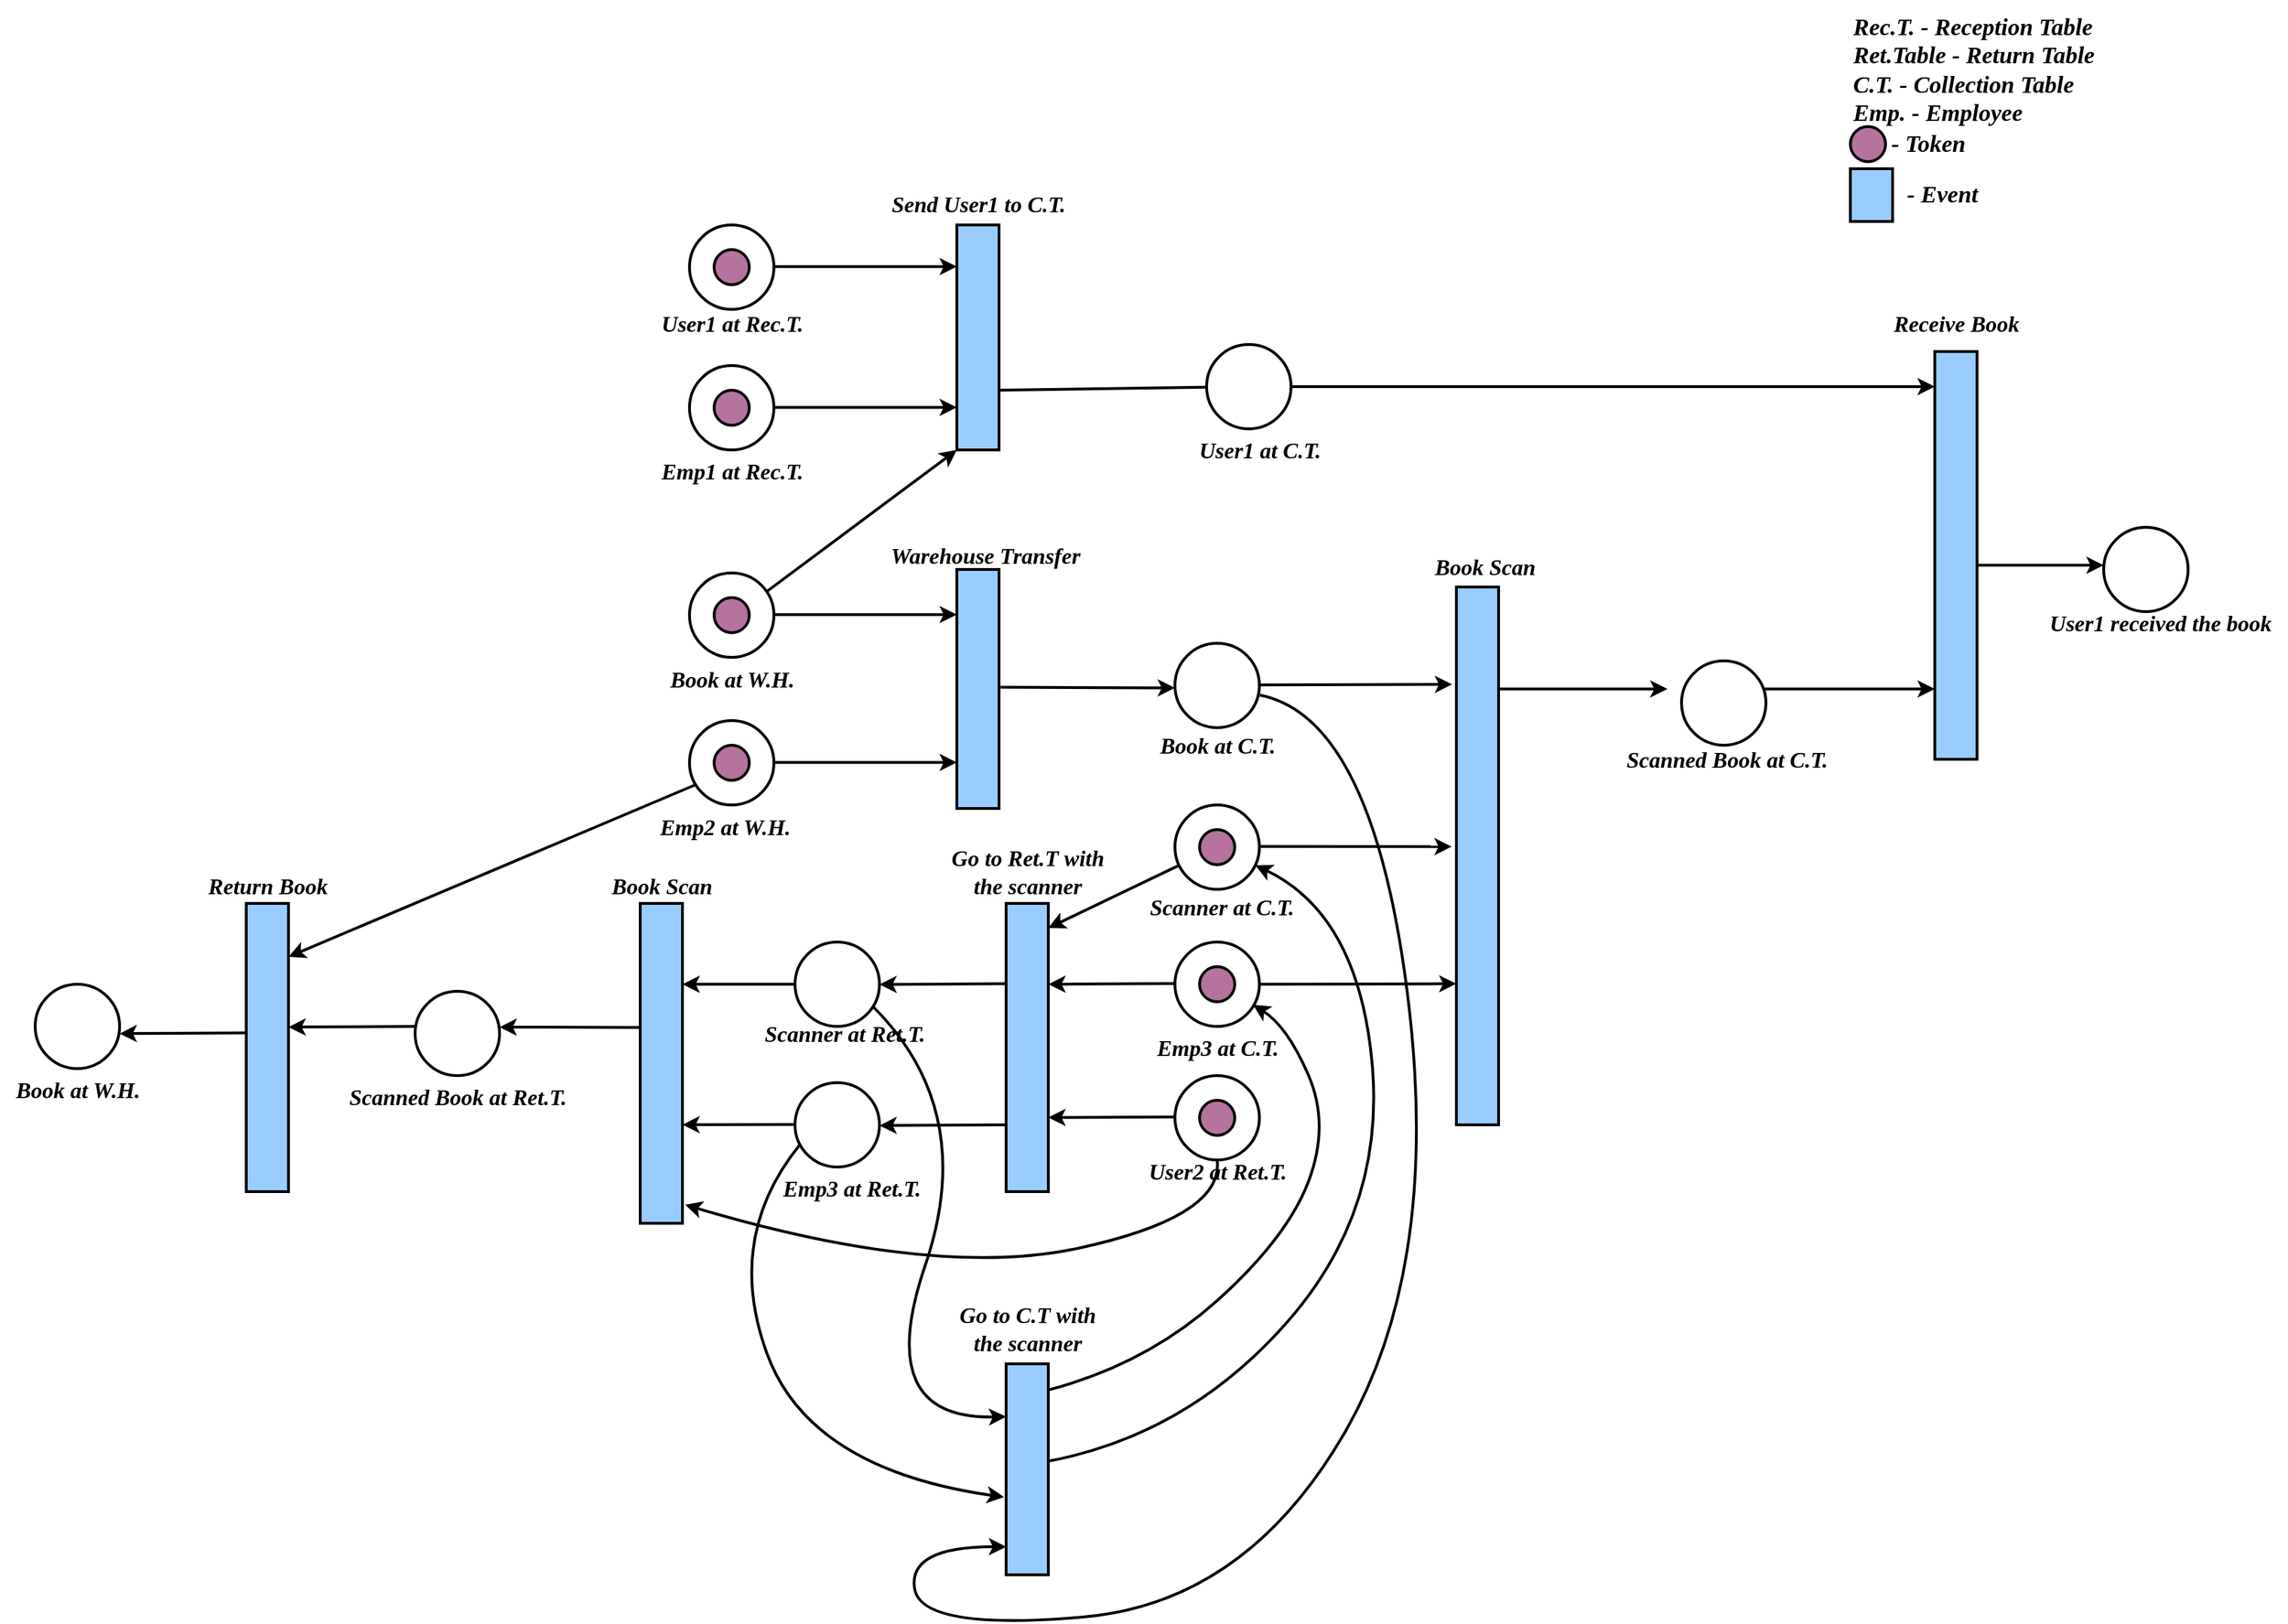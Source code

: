 <mxfile version="20.2.7" type="github">
  <diagram id="Ibv2He6hsy1mGw0Whq99" name="Page-1">
    <mxGraphModel dx="2858" dy="1134" grid="1" gridSize="10" guides="1" tooltips="1" connect="1" arrows="1" fold="1" page="1" pageScale="1" pageWidth="827" pageHeight="1169" math="0" shadow="0">
      <root>
        <mxCell id="0" />
        <mxCell id="1" parent="0" />
        <mxCell id="61GDngIpuByPLfd18OBp-8" value="" style="endArrow=classic;html=1;rounded=0;strokeWidth=2;" parent="1" edge="1">
          <mxGeometry width="50" height="50" relative="1" as="geometry">
            <mxPoint x="205" y="259.58" as="sourcePoint" />
            <mxPoint x="335" y="259.58" as="targetPoint" />
          </mxGeometry>
        </mxCell>
        <mxCell id="61GDngIpuByPLfd18OBp-9" value="" style="endArrow=classic;html=1;rounded=0;strokeWidth=2;" parent="1" edge="1">
          <mxGeometry width="50" height="50" relative="1" as="geometry">
            <mxPoint x="205" y="359.75" as="sourcePoint" />
            <mxPoint x="335" y="359.75" as="targetPoint" />
          </mxGeometry>
        </mxCell>
        <mxCell id="61GDngIpuByPLfd18OBp-10" value="" style="rounded=0;whiteSpace=wrap;html=1;fillColor=#99CCFF;fillStyle=solid;strokeWidth=2;" parent="1" vertex="1">
          <mxGeometry x="335" y="475" width="30" height="170" as="geometry" />
        </mxCell>
        <mxCell id="61GDngIpuByPLfd18OBp-11" value="" style="endArrow=classic;html=1;rounded=0;strokeWidth=2;" parent="1" edge="1">
          <mxGeometry width="50" height="50" relative="1" as="geometry">
            <mxPoint x="205" y="612.26" as="sourcePoint" />
            <mxPoint x="335" y="612.26" as="targetPoint" />
          </mxGeometry>
        </mxCell>
        <mxCell id="61GDngIpuByPLfd18OBp-12" value="" style="endArrow=classic;html=1;rounded=0;entryX=0;entryY=1;entryDx=0;entryDy=0;exitX=0.908;exitY=0.225;exitDx=0;exitDy=0;exitPerimeter=0;strokeWidth=2;" parent="1" source="61GDngIpuByPLfd18OBp-15" target="61GDngIpuByPLfd18OBp-13" edge="1">
          <mxGeometry width="50" height="50" relative="1" as="geometry">
            <mxPoint x="198.08" y="530.56" as="sourcePoint" />
            <mxPoint x="330" y="530.0" as="targetPoint" />
          </mxGeometry>
        </mxCell>
        <mxCell id="61GDngIpuByPLfd18OBp-13" value="" style="rounded=0;whiteSpace=wrap;html=1;fillColor=#99CCFF;fillStyle=solid;strokeWidth=2;" parent="1" vertex="1">
          <mxGeometry x="335" y="230" width="30" height="160" as="geometry" />
        </mxCell>
        <mxCell id="61GDngIpuByPLfd18OBp-15" value="" style="ellipse;whiteSpace=wrap;html=1;aspect=fixed;strokeWidth=2;" parent="1" vertex="1">
          <mxGeometry x="145" y="477.5" width="60" height="60" as="geometry" />
        </mxCell>
        <mxCell id="61GDngIpuByPLfd18OBp-16" value="" style="ellipse;whiteSpace=wrap;html=1;aspect=fixed;fillColor=#B5739D;strokeWidth=2;" parent="1" vertex="1">
          <mxGeometry x="162.5" y="495" width="25" height="25" as="geometry" />
        </mxCell>
        <mxCell id="61GDngIpuByPLfd18OBp-17" value="" style="ellipse;whiteSpace=wrap;html=1;aspect=fixed;strokeWidth=2;" parent="1" vertex="1">
          <mxGeometry x="145" y="582.5" width="60" height="60" as="geometry" />
        </mxCell>
        <mxCell id="61GDngIpuByPLfd18OBp-18" value="" style="ellipse;whiteSpace=wrap;html=1;aspect=fixed;fillColor=#B5739D;strokeWidth=2;" parent="1" vertex="1">
          <mxGeometry x="162.5" y="600" width="25" height="25" as="geometry" />
        </mxCell>
        <mxCell id="61GDngIpuByPLfd18OBp-19" value="" style="ellipse;whiteSpace=wrap;html=1;aspect=fixed;strokeWidth=2;" parent="1" vertex="1">
          <mxGeometry x="145" y="330" width="60" height="60" as="geometry" />
        </mxCell>
        <mxCell id="61GDngIpuByPLfd18OBp-20" value="" style="ellipse;whiteSpace=wrap;html=1;aspect=fixed;fillColor=#B5739D;strokeWidth=2;" parent="1" vertex="1">
          <mxGeometry x="162.5" y="347.5" width="25" height="25" as="geometry" />
        </mxCell>
        <mxCell id="61GDngIpuByPLfd18OBp-21" value="" style="ellipse;whiteSpace=wrap;html=1;aspect=fixed;strokeWidth=2;" parent="1" vertex="1">
          <mxGeometry x="145" y="230" width="60" height="60" as="geometry" />
        </mxCell>
        <mxCell id="61GDngIpuByPLfd18OBp-22" value="" style="ellipse;whiteSpace=wrap;html=1;aspect=fixed;fillColor=#B5739D;strokeWidth=2;" parent="1" vertex="1">
          <mxGeometry x="162.5" y="247.5" width="25" height="25" as="geometry" />
        </mxCell>
        <mxCell id="61GDngIpuByPLfd18OBp-25" value="" style="endArrow=classic;html=1;rounded=0;strokeWidth=2;exitX=1.038;exitY=0.493;exitDx=0;exitDy=0;exitPerimeter=0;" parent="1" source="61GDngIpuByPLfd18OBp-10" edge="1">
          <mxGeometry width="50" height="50" relative="1" as="geometry">
            <mxPoint x="370" y="559" as="sourcePoint" />
            <mxPoint x="490" y="559.29" as="targetPoint" />
          </mxGeometry>
        </mxCell>
        <mxCell id="61GDngIpuByPLfd18OBp-26" value="" style="ellipse;whiteSpace=wrap;html=1;aspect=fixed;strokeWidth=2;" parent="1" vertex="1">
          <mxGeometry x="490" y="527.5" width="60" height="60" as="geometry" />
        </mxCell>
        <mxCell id="61GDngIpuByPLfd18OBp-28" value="" style="rounded=0;whiteSpace=wrap;html=1;fillColor=#99CCFF;fillStyle=solid;strokeWidth=2;" parent="1" vertex="1">
          <mxGeometry x="1030" y="320" width="30" height="290" as="geometry" />
        </mxCell>
        <mxCell id="61GDngIpuByPLfd18OBp-29" value="" style="endArrow=classic;html=1;rounded=0;entryX=-0.1;entryY=0.181;entryDx=0;entryDy=0;entryPerimeter=0;strokeWidth=2;" parent="1" target="61GDngIpuByPLfd18OBp-35" edge="1">
          <mxGeometry width="50" height="50" relative="1" as="geometry">
            <mxPoint x="550" y="557.14" as="sourcePoint" />
            <mxPoint x="680.0" y="557.14" as="targetPoint" />
          </mxGeometry>
        </mxCell>
        <mxCell id="61GDngIpuByPLfd18OBp-30" value="" style="endArrow=classic;html=1;rounded=0;strokeWidth=2;" parent="1" edge="1">
          <mxGeometry width="50" height="50" relative="1" as="geometry">
            <mxPoint x="710" y="560.0" as="sourcePoint" />
            <mxPoint x="840.0" y="560.0" as="targetPoint" />
          </mxGeometry>
        </mxCell>
        <mxCell id="61GDngIpuByPLfd18OBp-31" value="" style="ellipse;whiteSpace=wrap;html=1;aspect=fixed;strokeWidth=2;" parent="1" vertex="1">
          <mxGeometry x="1150" y="445" width="60" height="60" as="geometry" />
        </mxCell>
        <mxCell id="61GDngIpuByPLfd18OBp-33" value="" style="endArrow=classic;html=1;rounded=0;strokeWidth=2;" parent="1" edge="1">
          <mxGeometry width="50" height="50" relative="1" as="geometry">
            <mxPoint x="900" y="560" as="sourcePoint" />
            <mxPoint x="1030" y="560" as="targetPoint" />
          </mxGeometry>
        </mxCell>
        <mxCell id="61GDngIpuByPLfd18OBp-34" value="" style="endArrow=classic;html=1;rounded=0;startArrow=none;strokeWidth=2;" parent="1" source="uEwCR89rbXlBpg6kq5fm-10" edge="1">
          <mxGeometry width="50" height="50" relative="1" as="geometry">
            <mxPoint x="365" y="347.5" as="sourcePoint" />
            <mxPoint x="1030" y="345" as="targetPoint" />
          </mxGeometry>
        </mxCell>
        <mxCell id="61GDngIpuByPLfd18OBp-35" value="" style="rounded=0;whiteSpace=wrap;html=1;fillColor=#99CCFF;fillStyle=solid;strokeWidth=2;" parent="1" vertex="1">
          <mxGeometry x="690" y="487.5" width="30" height="382.5" as="geometry" />
        </mxCell>
        <mxCell id="61GDngIpuByPLfd18OBp-36" value="" style="ellipse;whiteSpace=wrap;html=1;aspect=fixed;strokeWidth=2;" parent="1" vertex="1">
          <mxGeometry x="490" y="642.5" width="60" height="60" as="geometry" />
        </mxCell>
        <mxCell id="61GDngIpuByPLfd18OBp-37" value="" style="ellipse;whiteSpace=wrap;html=1;aspect=fixed;strokeWidth=2;" parent="1" vertex="1">
          <mxGeometry x="490" y="740" width="60" height="60" as="geometry" />
        </mxCell>
        <mxCell id="61GDngIpuByPLfd18OBp-38" value="" style="endArrow=classic;html=1;rounded=0;entryX=-0.111;entryY=0.247;entryDx=0;entryDy=0;entryPerimeter=0;strokeWidth=2;" parent="1" edge="1">
          <mxGeometry width="50" height="50" relative="1" as="geometry">
            <mxPoint x="550" y="672.02" as="sourcePoint" />
            <mxPoint x="686.67" y="672.157" as="targetPoint" />
          </mxGeometry>
        </mxCell>
        <mxCell id="61GDngIpuByPLfd18OBp-39" value="" style="endArrow=classic;html=1;rounded=0;entryX=-0.111;entryY=0.247;entryDx=0;entryDy=0;entryPerimeter=0;exitX=1;exitY=0.5;exitDx=0;exitDy=0;strokeWidth=2;" parent="1" source="61GDngIpuByPLfd18OBp-37" edge="1">
          <mxGeometry width="50" height="50" relative="1" as="geometry">
            <mxPoint x="553.33" y="769.52" as="sourcePoint" />
            <mxPoint x="690.0" y="769.657" as="targetPoint" />
          </mxGeometry>
        </mxCell>
        <mxCell id="61GDngIpuByPLfd18OBp-40" value="" style="ellipse;whiteSpace=wrap;html=1;aspect=fixed;fillColor=#B5739D;strokeWidth=2;" parent="1" vertex="1">
          <mxGeometry x="507.5" y="660" width="25" height="25" as="geometry" />
        </mxCell>
        <mxCell id="61GDngIpuByPLfd18OBp-41" value="" style="ellipse;whiteSpace=wrap;html=1;aspect=fixed;fillColor=#B5739D;strokeWidth=2;" parent="1" vertex="1">
          <mxGeometry x="507.5" y="757.5" width="25" height="25" as="geometry" />
        </mxCell>
        <mxCell id="61GDngIpuByPLfd18OBp-42" value="" style="endArrow=classic;html=1;rounded=0;strokeWidth=2;" parent="1" edge="1">
          <mxGeometry width="50" height="50" relative="1" as="geometry">
            <mxPoint x="490" y="769.52" as="sourcePoint" />
            <mxPoint x="400" y="770" as="targetPoint" />
          </mxGeometry>
        </mxCell>
        <mxCell id="61GDngIpuByPLfd18OBp-43" value="" style="endArrow=classic;html=1;rounded=0;strokeWidth=2;" parent="1" edge="1">
          <mxGeometry width="50" height="50" relative="1" as="geometry">
            <mxPoint x="492.926" y="685.422" as="sourcePoint" />
            <mxPoint x="400" y="730" as="targetPoint" />
          </mxGeometry>
        </mxCell>
        <mxCell id="61GDngIpuByPLfd18OBp-45" value="" style="rounded=0;whiteSpace=wrap;html=1;fillColor=#99CCFF;fillStyle=solid;strokeWidth=2;" parent="1" vertex="1">
          <mxGeometry x="370" y="712.5" width="30" height="205" as="geometry" />
        </mxCell>
        <mxCell id="61GDngIpuByPLfd18OBp-46" value="" style="ellipse;whiteSpace=wrap;html=1;aspect=fixed;strokeWidth=2;" parent="1" vertex="1">
          <mxGeometry x="490" y="835" width="60" height="60" as="geometry" />
        </mxCell>
        <mxCell id="61GDngIpuByPLfd18OBp-47" value="" style="ellipse;whiteSpace=wrap;html=1;aspect=fixed;fillColor=#B5739D;strokeWidth=2;" parent="1" vertex="1">
          <mxGeometry x="507.5" y="852.5" width="25" height="25" as="geometry" />
        </mxCell>
        <mxCell id="61GDngIpuByPLfd18OBp-48" value="" style="endArrow=classic;html=1;rounded=0;strokeWidth=2;" parent="1" edge="1">
          <mxGeometry width="50" height="50" relative="1" as="geometry">
            <mxPoint x="490" y="864.33" as="sourcePoint" />
            <mxPoint x="400" y="864.81" as="targetPoint" />
          </mxGeometry>
        </mxCell>
        <mxCell id="61GDngIpuByPLfd18OBp-49" value="" style="ellipse;whiteSpace=wrap;html=1;aspect=fixed;strokeWidth=2;" parent="1" vertex="1">
          <mxGeometry x="220" y="740" width="60" height="60" as="geometry" />
        </mxCell>
        <mxCell id="61GDngIpuByPLfd18OBp-51" value="" style="endArrow=classic;html=1;rounded=0;strokeWidth=2;" parent="1" edge="1">
          <mxGeometry width="50" height="50" relative="1" as="geometry">
            <mxPoint x="370" y="769.67" as="sourcePoint" />
            <mxPoint x="280" y="770.15" as="targetPoint" />
          </mxGeometry>
        </mxCell>
        <mxCell id="61GDngIpuByPLfd18OBp-52" value="" style="ellipse;whiteSpace=wrap;html=1;aspect=fixed;strokeWidth=2;" parent="1" vertex="1">
          <mxGeometry x="220" y="840" width="60" height="60" as="geometry" />
        </mxCell>
        <mxCell id="61GDngIpuByPLfd18OBp-54" value="" style="endArrow=classic;html=1;rounded=0;strokeWidth=2;" parent="1" edge="1">
          <mxGeometry width="50" height="50" relative="1" as="geometry">
            <mxPoint x="370" y="870.0" as="sourcePoint" />
            <mxPoint x="280" y="870.48" as="targetPoint" />
          </mxGeometry>
        </mxCell>
        <mxCell id="61GDngIpuByPLfd18OBp-56" value="" style="endArrow=classic;html=1;rounded=0;strokeWidth=2;" parent="1" edge="1">
          <mxGeometry width="50" height="50" relative="1" as="geometry">
            <mxPoint x="220" y="770" as="sourcePoint" />
            <mxPoint x="140" y="770.0" as="targetPoint" />
          </mxGeometry>
        </mxCell>
        <mxCell id="61GDngIpuByPLfd18OBp-57" value="" style="endArrow=classic;html=1;rounded=0;strokeWidth=2;" parent="1" edge="1">
          <mxGeometry width="50" height="50" relative="1" as="geometry">
            <mxPoint x="220" y="869.69" as="sourcePoint" />
            <mxPoint x="140" y="869.93" as="targetPoint" />
          </mxGeometry>
        </mxCell>
        <mxCell id="61GDngIpuByPLfd18OBp-58" value="" style="rounded=0;whiteSpace=wrap;html=1;fillColor=#99CCFF;fillStyle=solid;strokeWidth=2;" parent="1" vertex="1">
          <mxGeometry x="-170" y="712.5" width="30" height="205" as="geometry" />
        </mxCell>
        <mxCell id="61GDngIpuByPLfd18OBp-59" value="" style="endArrow=classic;html=1;rounded=0;exitX=-0.024;exitY=0.388;exitDx=0;exitDy=0;exitPerimeter=0;strokeWidth=2;" parent="1" source="61GDngIpuByPLfd18OBp-61" edge="1">
          <mxGeometry width="50" height="50" relative="1" as="geometry">
            <mxPoint x="100" y="800.0" as="sourcePoint" />
            <mxPoint x="10" y="800.48" as="targetPoint" />
          </mxGeometry>
        </mxCell>
        <mxCell id="61GDngIpuByPLfd18OBp-60" value="" style="ellipse;whiteSpace=wrap;html=1;aspect=fixed;strokeWidth=2;" parent="1" vertex="1">
          <mxGeometry x="-50" y="775" width="60" height="60" as="geometry" />
        </mxCell>
        <mxCell id="61GDngIpuByPLfd18OBp-61" value="" style="rounded=0;whiteSpace=wrap;html=1;fillColor=#99CCFF;fillStyle=solid;strokeWidth=2;" parent="1" vertex="1">
          <mxGeometry x="110" y="712.5" width="30" height="227.5" as="geometry" />
        </mxCell>
        <mxCell id="61GDngIpuByPLfd18OBp-63" value="" style="endArrow=classic;html=1;rounded=0;strokeWidth=2;" parent="1" edge="1">
          <mxGeometry width="50" height="50" relative="1" as="geometry">
            <mxPoint x="-50" y="800" as="sourcePoint" />
            <mxPoint x="-140" y="800.48" as="targetPoint" />
          </mxGeometry>
        </mxCell>
        <mxCell id="61GDngIpuByPLfd18OBp-64" value="" style="endArrow=classic;html=1;rounded=0;exitX=0.086;exitY=0.754;exitDx=0;exitDy=0;exitPerimeter=0;strokeWidth=2;" parent="1" source="61GDngIpuByPLfd18OBp-17" edge="1">
          <mxGeometry width="50" height="50" relative="1" as="geometry">
            <mxPoint x="-50" y="750" as="sourcePoint" />
            <mxPoint x="-140" y="750.48" as="targetPoint" />
          </mxGeometry>
        </mxCell>
        <mxCell id="61GDngIpuByPLfd18OBp-65" value="" style="ellipse;whiteSpace=wrap;html=1;aspect=fixed;strokeWidth=2;" parent="1" vertex="1">
          <mxGeometry x="-320" y="770" width="60" height="60" as="geometry" />
        </mxCell>
        <mxCell id="61GDngIpuByPLfd18OBp-66" value="" style="endArrow=classic;html=1;rounded=0;strokeWidth=2;" parent="1" edge="1">
          <mxGeometry width="50" height="50" relative="1" as="geometry">
            <mxPoint x="-170" y="804.62" as="sourcePoint" />
            <mxPoint x="-260" y="805.1" as="targetPoint" />
          </mxGeometry>
        </mxCell>
        <mxCell id="61GDngIpuByPLfd18OBp-73" value="" style="curved=1;endArrow=classic;html=1;rounded=0;entryX=-0.047;entryY=0.632;entryDx=0;entryDy=0;entryPerimeter=0;exitX=0.059;exitY=0.734;exitDx=0;exitDy=0;exitPerimeter=0;strokeWidth=2;" parent="1" source="61GDngIpuByPLfd18OBp-52" target="61GDngIpuByPLfd18OBp-75" edge="1">
          <mxGeometry width="50" height="50" relative="1" as="geometry">
            <mxPoint x="220" y="880" as="sourcePoint" />
            <mxPoint x="370" y="970" as="targetPoint" />
            <Array as="points">
              <mxPoint x="170" y="950" />
              <mxPoint x="230" y="1115" />
            </Array>
          </mxGeometry>
        </mxCell>
        <mxCell id="61GDngIpuByPLfd18OBp-74" value="" style="curved=1;endArrow=classic;html=1;rounded=0;exitX=0.92;exitY=0.761;exitDx=0;exitDy=0;exitPerimeter=0;entryX=0;entryY=0.25;entryDx=0;entryDy=0;strokeWidth=2;" parent="1" source="61GDngIpuByPLfd18OBp-49" target="61GDngIpuByPLfd18OBp-75" edge="1">
          <mxGeometry width="50" height="50" relative="1" as="geometry">
            <mxPoint x="260" y="800" as="sourcePoint" />
            <mxPoint x="370" y="940" as="targetPoint" />
            <Array as="points">
              <mxPoint x="350" y="860" />
              <mxPoint x="275" y="1080" />
            </Array>
          </mxGeometry>
        </mxCell>
        <mxCell id="61GDngIpuByPLfd18OBp-75" value="" style="rounded=0;whiteSpace=wrap;html=1;fillColor=#99CCFF;fillStyle=solid;strokeWidth=2;" parent="1" vertex="1">
          <mxGeometry x="370" y="1040" width="30" height="150" as="geometry" />
        </mxCell>
        <mxCell id="uEwCR89rbXlBpg6kq5fm-2" value="" style="curved=1;endArrow=classic;html=1;rounded=0;entryX=0.925;entryY=0.742;entryDx=0;entryDy=0;exitX=1.016;exitY=0.123;exitDx=0;exitDy=0;exitPerimeter=0;entryPerimeter=0;strokeWidth=2;" parent="1" source="61GDngIpuByPLfd18OBp-75" target="61GDngIpuByPLfd18OBp-37" edge="1">
          <mxGeometry width="50" height="50" relative="1" as="geometry">
            <mxPoint x="400" y="1030" as="sourcePoint" />
            <mxPoint x="620" y="790" as="targetPoint" />
            <Array as="points">
              <mxPoint x="470" y="1040" />
              <mxPoint x="570" y="950" />
              <mxPoint x="600" y="870" />
              <mxPoint x="570" y="800" />
            </Array>
          </mxGeometry>
        </mxCell>
        <mxCell id="uEwCR89rbXlBpg6kq5fm-3" value="" style="curved=1;endArrow=classic;html=1;rounded=0;exitX=1.033;exitY=0.46;exitDx=0;exitDy=0;exitPerimeter=0;strokeWidth=2;" parent="1" source="61GDngIpuByPLfd18OBp-75" target="61GDngIpuByPLfd18OBp-36" edge="1">
          <mxGeometry width="50" height="50" relative="1" as="geometry">
            <mxPoint x="400.0" y="1020.79" as="sourcePoint" />
            <mxPoint x="590" y="760" as="targetPoint" />
            <Array as="points">
              <mxPoint x="500" y="1090" />
              <mxPoint x="640" y="930" />
              <mxPoint x="620" y="720" />
            </Array>
          </mxGeometry>
        </mxCell>
        <mxCell id="uEwCR89rbXlBpg6kq5fm-4" value="" style="endArrow=classic;html=1;rounded=0;strokeWidth=2;" parent="1" edge="1">
          <mxGeometry width="50" height="50" relative="1" as="geometry">
            <mxPoint x="205" y="507.07" as="sourcePoint" />
            <mxPoint x="335" y="507.07" as="targetPoint" />
          </mxGeometry>
        </mxCell>
        <mxCell id="uEwCR89rbXlBpg6kq5fm-5" value="User1 at Rec.T." style="text;html=1;align=center;verticalAlign=middle;resizable=0;points=[];autosize=1;strokeColor=none;fillColor=none;fontFamily=Times New Roman;fontSize=16;fontStyle=3;strokeWidth=2;" parent="1" vertex="1">
          <mxGeometry x="115" y="285" width="120" height="30" as="geometry" />
        </mxCell>
        <mxCell id="uEwCR89rbXlBpg6kq5fm-6" value="Emp1 at Rec.T." style="text;html=1;align=center;verticalAlign=middle;resizable=0;points=[];autosize=1;strokeColor=none;fillColor=none;fontFamily=Times New Roman;fontSize=16;fontStyle=3;strokeWidth=2;" parent="1" vertex="1">
          <mxGeometry x="115" y="390" width="120" height="30" as="geometry" />
        </mxCell>
        <mxCell id="uEwCR89rbXlBpg6kq5fm-7" value="Book at W.H." style="text;html=1;align=center;verticalAlign=middle;resizable=0;points=[];autosize=1;strokeColor=none;fillColor=none;fontFamily=Times New Roman;fontSize=16;fontStyle=3;strokeWidth=2;" parent="1" vertex="1">
          <mxGeometry x="120" y="537.5" width="110" height="30" as="geometry" />
        </mxCell>
        <mxCell id="uEwCR89rbXlBpg6kq5fm-8" value="Emp2 at W.H." style="text;html=1;align=center;verticalAlign=middle;resizable=0;points=[];autosize=1;strokeColor=none;fillColor=none;fontFamily=Times New Roman;fontSize=16;fontStyle=3;strokeWidth=2;" parent="1" vertex="1">
          <mxGeometry x="110" y="642.5" width="120" height="30" as="geometry" />
        </mxCell>
        <mxCell id="uEwCR89rbXlBpg6kq5fm-9" value="Send User1 to C.T." style="text;html=1;align=center;verticalAlign=middle;resizable=0;points=[];autosize=1;strokeColor=none;fillColor=none;fontFamily=Times New Roman;fontSize=16;fontStyle=3;strokeWidth=2;" parent="1" vertex="1">
          <mxGeometry x="275" y="200" width="150" height="30" as="geometry" />
        </mxCell>
        <mxCell id="uEwCR89rbXlBpg6kq5fm-10" value="" style="ellipse;whiteSpace=wrap;html=1;aspect=fixed;strokeWidth=2;" parent="1" vertex="1">
          <mxGeometry x="512.5" y="315" width="60" height="60" as="geometry" />
        </mxCell>
        <mxCell id="uEwCR89rbXlBpg6kq5fm-11" value="" style="endArrow=none;html=1;rounded=0;strokeWidth=2;" parent="1" target="uEwCR89rbXlBpg6kq5fm-10" edge="1">
          <mxGeometry width="50" height="50" relative="1" as="geometry">
            <mxPoint x="365" y="347.5" as="sourcePoint" />
            <mxPoint x="1035" y="350.0" as="targetPoint" />
          </mxGeometry>
        </mxCell>
        <mxCell id="uEwCR89rbXlBpg6kq5fm-12" value="User1 at C.T." style="text;html=1;align=center;verticalAlign=middle;resizable=0;points=[];autosize=1;strokeColor=none;fillColor=none;fontFamily=Times New Roman;fontSize=16;fontStyle=3;strokeWidth=2;" parent="1" vertex="1">
          <mxGeometry x="495" y="375" width="110" height="30" as="geometry" />
        </mxCell>
        <mxCell id="uEwCR89rbXlBpg6kq5fm-13" value="Receive Book" style="text;html=1;align=center;verticalAlign=middle;resizable=0;points=[];autosize=1;strokeColor=none;fillColor=none;fontFamily=Times New Roman;fontSize=16;fontStyle=3;strokeWidth=2;" parent="1" vertex="1">
          <mxGeometry x="990" y="285" width="110" height="30" as="geometry" />
        </mxCell>
        <mxCell id="uEwCR89rbXlBpg6kq5fm-14" value="Warehouse Transfer" style="text;html=1;align=center;verticalAlign=middle;resizable=0;points=[];autosize=1;strokeColor=none;fillColor=none;fontFamily=Times New Roman;fontSize=16;fontStyle=3;strokeWidth=2;" parent="1" vertex="1">
          <mxGeometry x="275" y="450" width="160" height="30" as="geometry" />
        </mxCell>
        <mxCell id="uEwCR89rbXlBpg6kq5fm-15" value="Book at C.T." style="text;html=1;align=center;verticalAlign=middle;resizable=0;points=[];autosize=1;strokeColor=none;fillColor=none;fontFamily=Times New Roman;fontSize=16;fontStyle=3;strokeWidth=2;" parent="1" vertex="1">
          <mxGeometry x="465" y="585" width="110" height="30" as="geometry" />
        </mxCell>
        <mxCell id="uEwCR89rbXlBpg6kq5fm-18" value="Book Scan" style="text;html=1;align=center;verticalAlign=middle;resizable=0;points=[];autosize=1;strokeColor=none;fillColor=none;fontFamily=Times New Roman;fontSize=16;fontStyle=3;strokeWidth=2;" parent="1" vertex="1">
          <mxGeometry x="660" y="457.5" width="100" height="30" as="geometry" />
        </mxCell>
        <mxCell id="uEwCR89rbXlBpg6kq5fm-20" value="Scanner at C.T." style="text;html=1;align=center;verticalAlign=middle;resizable=0;points=[];autosize=1;strokeColor=none;fillColor=none;fontFamily=Times New Roman;fontSize=16;fontStyle=3;strokeWidth=2;" parent="1" vertex="1">
          <mxGeometry x="457.5" y="700" width="130" height="30" as="geometry" />
        </mxCell>
        <mxCell id="uEwCR89rbXlBpg6kq5fm-21" value="Emp3 at C.T." style="text;html=1;align=center;verticalAlign=middle;resizable=0;points=[];autosize=1;strokeColor=none;fillColor=none;fontFamily=Times New Roman;fontSize=16;fontStyle=3;strokeWidth=2;" parent="1" vertex="1">
          <mxGeometry x="465" y="800" width="110" height="30" as="geometry" />
        </mxCell>
        <mxCell id="uEwCR89rbXlBpg6kq5fm-22" value="User2 at Ret.T." style="text;html=1;align=center;verticalAlign=middle;resizable=0;points=[];autosize=1;strokeColor=none;fillColor=none;fontFamily=Times New Roman;fontSize=16;fontStyle=3;strokeWidth=2;" parent="1" vertex="1">
          <mxGeometry x="460" y="887.5" width="120" height="30" as="geometry" />
        </mxCell>
        <mxCell id="uEwCR89rbXlBpg6kq5fm-23" value="Book Scan" style="text;html=1;align=center;verticalAlign=middle;resizable=0;points=[];autosize=1;strokeColor=none;fillColor=none;fontFamily=Times New Roman;fontSize=16;fontStyle=3;strokeWidth=2;" parent="1" vertex="1">
          <mxGeometry x="75" y="685" width="100" height="30" as="geometry" />
        </mxCell>
        <mxCell id="uEwCR89rbXlBpg6kq5fm-24" value="Scanned Book at Ret.T." style="text;html=1;align=center;verticalAlign=middle;resizable=0;points=[];autosize=1;strokeColor=none;fillColor=none;fontFamily=Times New Roman;fontSize=16;fontStyle=3;strokeWidth=2;" parent="1" vertex="1">
          <mxGeometry x="-110" y="835" width="180" height="30" as="geometry" />
        </mxCell>
        <mxCell id="uEwCR89rbXlBpg6kq5fm-25" value="Book at W.H." style="text;html=1;align=center;verticalAlign=middle;resizable=0;points=[];autosize=1;strokeColor=none;fillColor=none;fontFamily=Times New Roman;fontSize=16;fontStyle=3;strokeWidth=2;" parent="1" vertex="1">
          <mxGeometry x="-345" y="830" width="110" height="30" as="geometry" />
        </mxCell>
        <mxCell id="uEwCR89rbXlBpg6kq5fm-26" value="" style="curved=1;endArrow=classic;html=1;rounded=0;fontFamily=Times New Roman;fontSize=14;entryX=1.061;entryY=0.942;entryDx=0;entryDy=0;entryPerimeter=0;strokeWidth=2;" parent="1" target="61GDngIpuByPLfd18OBp-61" edge="1">
          <mxGeometry width="50" height="50" relative="1" as="geometry">
            <mxPoint x="520" y="895" as="sourcePoint" />
            <mxPoint x="470" y="945" as="targetPoint" />
            <Array as="points">
              <mxPoint x="525" y="935" />
              <mxPoint x="320" y="980" />
            </Array>
          </mxGeometry>
        </mxCell>
        <mxCell id="uEwCR89rbXlBpg6kq5fm-28" value="Emp3 at Ret.T." style="text;html=1;align=center;verticalAlign=middle;resizable=0;points=[];autosize=1;strokeColor=none;fillColor=none;fontFamily=Times New Roman;fontSize=16;fontStyle=3;strokeWidth=2;" parent="1" vertex="1">
          <mxGeometry x="200" y="900" width="120" height="30" as="geometry" />
        </mxCell>
        <mxCell id="uEwCR89rbXlBpg6kq5fm-29" value="Scanner at Ret.T." style="text;html=1;align=center;verticalAlign=middle;resizable=0;points=[];autosize=1;strokeColor=none;fillColor=none;fontFamily=Times New Roman;fontSize=16;fontStyle=3;strokeWidth=2;" parent="1" vertex="1">
          <mxGeometry x="185" y="790" width="140" height="30" as="geometry" />
        </mxCell>
        <mxCell id="uEwCR89rbXlBpg6kq5fm-32" value="Scanned Book at C.T." style="text;html=1;align=center;verticalAlign=middle;resizable=0;points=[];autosize=1;strokeColor=none;fillColor=none;fontFamily=Times New Roman;fontSize=16;fontStyle=3;strokeWidth=2;" parent="1" vertex="1">
          <mxGeometry x="797" y="595" width="170" height="30" as="geometry" />
        </mxCell>
        <mxCell id="uEwCR89rbXlBpg6kq5fm-34" value="Return Book" style="text;html=1;align=center;verticalAlign=middle;resizable=0;points=[];autosize=1;strokeColor=none;fillColor=none;fontFamily=Times New Roman;fontSize=16;fontStyle=3;strokeWidth=2;" parent="1" vertex="1">
          <mxGeometry x="-210" y="685" width="110" height="30" as="geometry" />
        </mxCell>
        <mxCell id="uEwCR89rbXlBpg6kq5fm-35" value="Go to Ret.T with &lt;br style=&quot;font-size: 16px;&quot;&gt;the scanner" style="text;html=1;align=center;verticalAlign=middle;resizable=0;points=[];autosize=1;strokeColor=none;fillColor=none;fontFamily=Times New Roman;fontSize=16;fontStyle=3;strokeWidth=2;" parent="1" vertex="1">
          <mxGeometry x="320" y="665" width="130" height="50" as="geometry" />
        </mxCell>
        <mxCell id="uEwCR89rbXlBpg6kq5fm-36" value="Go to C.T with &lt;br style=&quot;font-size: 16px;&quot;&gt;the scanner" style="text;html=1;align=center;verticalAlign=middle;resizable=0;points=[];autosize=1;strokeColor=none;fillColor=none;fontFamily=Times New Roman;fontSize=16;fontStyle=3;strokeWidth=2;" parent="1" vertex="1">
          <mxGeometry x="325" y="990" width="120" height="50" as="geometry" />
        </mxCell>
        <mxCell id="uEwCR89rbXlBpg6kq5fm-37" value="" style="endArrow=classic;html=1;rounded=0;strokeWidth=2;" parent="1" edge="1">
          <mxGeometry width="50" height="50" relative="1" as="geometry">
            <mxPoint x="1060" y="472" as="sourcePoint" />
            <mxPoint x="1150" y="472" as="targetPoint" />
          </mxGeometry>
        </mxCell>
        <mxCell id="uEwCR89rbXlBpg6kq5fm-38" value="User1 received the book" style="text;html=1;align=center;verticalAlign=middle;resizable=0;points=[];autosize=1;strokeColor=none;fillColor=none;fontFamily=Times New Roman;fontSize=16;fontStyle=3;strokeWidth=2;" parent="1" vertex="1">
          <mxGeometry x="1100" y="497.5" width="180" height="30" as="geometry" />
        </mxCell>
        <mxCell id="uEwCR89rbXlBpg6kq5fm-39" value="&lt;font style=&quot;font-size: 17px;&quot;&gt;Rec.T. - Reception Table&lt;br style=&quot;font-size: 17px;&quot;&gt;Ret.Table - Return Table&lt;br style=&quot;font-size: 17px;&quot;&gt;C.T. - Collection Table&lt;br&gt;Emp. - Employee&lt;br&gt;&lt;/font&gt;" style="text;html=1;align=left;verticalAlign=middle;resizable=0;points=[];autosize=1;strokeColor=none;fillColor=none;fontFamily=Times New Roman;fontSize=17;fontStyle=3" parent="1" vertex="1">
          <mxGeometry x="970" y="70" width="200" height="100" as="geometry" />
        </mxCell>
        <mxCell id="uEwCR89rbXlBpg6kq5fm-40" value="" style="ellipse;whiteSpace=wrap;html=1;aspect=fixed;fillColor=#B5739D;fontSize=16;strokeWidth=2;" parent="1" vertex="1">
          <mxGeometry x="970" y="160" width="25" height="25" as="geometry" />
        </mxCell>
        <mxCell id="uEwCR89rbXlBpg6kq5fm-41" value="&lt;i style=&quot;font-size: 17px;&quot;&gt;&lt;b style=&quot;font-size: 17px;&quot;&gt;- Token&lt;/b&gt;&lt;/i&gt;" style="text;html=1;align=center;verticalAlign=middle;resizable=0;points=[];autosize=1;strokeColor=none;fillColor=none;fontSize=17;fontFamily=Times New Roman;strokeWidth=2;" parent="1" vertex="1">
          <mxGeometry x="985" y="157.5" width="80" height="30" as="geometry" />
        </mxCell>
        <mxCell id="uEwCR89rbXlBpg6kq5fm-42" value="" style="rounded=0;whiteSpace=wrap;html=1;fillColor=#99CCFF;fillStyle=solid;fontSize=16;strokeWidth=2;" parent="1" vertex="1">
          <mxGeometry x="970" y="190" width="30" height="37.5" as="geometry" />
        </mxCell>
        <mxCell id="uEwCR89rbXlBpg6kq5fm-43" value="&lt;i style=&quot;font-size: 17px;&quot;&gt;&lt;b style=&quot;font-size: 17px;&quot;&gt;- Event&lt;/b&gt;&lt;/i&gt;" style="text;html=1;align=center;verticalAlign=middle;resizable=0;points=[];autosize=1;strokeColor=none;fillColor=none;fontSize=17;fontFamily=Times New Roman;strokeWidth=2;" parent="1" vertex="1">
          <mxGeometry x="1000" y="193.75" width="70" height="30" as="geometry" />
        </mxCell>
        <mxCell id="EdDYswdjkpjBi8mDykKG-2" value="" style="curved=1;endArrow=classic;html=1;rounded=0;entryX=0;entryY=0.867;entryDx=0;entryDy=0;entryPerimeter=0;strokeWidth=2;exitX=1.006;exitY=0.614;exitDx=0;exitDy=0;exitPerimeter=0;" parent="1" source="61GDngIpuByPLfd18OBp-26" target="61GDngIpuByPLfd18OBp-75" edge="1">
          <mxGeometry width="50" height="50" relative="1" as="geometry">
            <mxPoint x="550" y="570" as="sourcePoint" />
            <mxPoint x="280" y="1270" as="targetPoint" />
            <Array as="points">
              <mxPoint x="630" y="580" />
              <mxPoint x="680" y="970" />
              <mxPoint x="540" y="1210" />
              <mxPoint x="310" y="1230" />
              <mxPoint x="300" y="1170" />
            </Array>
          </mxGeometry>
        </mxCell>
        <mxCell id="WTZg8vodHWXvsopliwFr-1" value="" style="ellipse;whiteSpace=wrap;html=1;aspect=fixed;strokeWidth=2;" vertex="1" parent="1">
          <mxGeometry x="850" y="540" width="60" height="60" as="geometry" />
        </mxCell>
      </root>
    </mxGraphModel>
  </diagram>
</mxfile>
